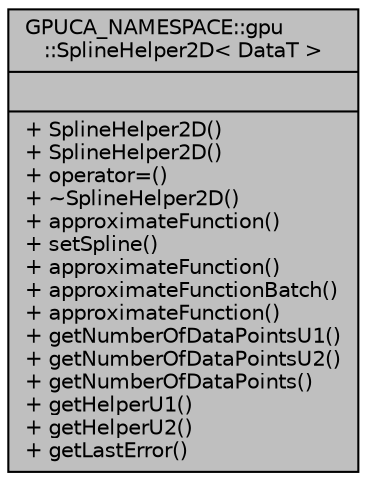 digraph "GPUCA_NAMESPACE::gpu::SplineHelper2D&lt; DataT &gt;"
{
 // INTERACTIVE_SVG=YES
  bgcolor="transparent";
  edge [fontname="Helvetica",fontsize="10",labelfontname="Helvetica",labelfontsize="10"];
  node [fontname="Helvetica",fontsize="10",shape=record];
  Node1 [label="{GPUCA_NAMESPACE::gpu\l::SplineHelper2D\< DataT \>\n||+ SplineHelper2D()\l+ SplineHelper2D()\l+ operator=()\l+ ~SplineHelper2D()\l+ approximateFunction()\l+ setSpline()\l+ approximateFunction()\l+ approximateFunctionBatch()\l+ approximateFunction()\l+ getNumberOfDataPointsU1()\l+ getNumberOfDataPointsU2()\l+ getNumberOfDataPoints()\l+ getHelperU1()\l+ getHelperU2()\l+ getLastError()\l}",height=0.2,width=0.4,color="black", fillcolor="grey75", style="filled", fontcolor="black"];
}
